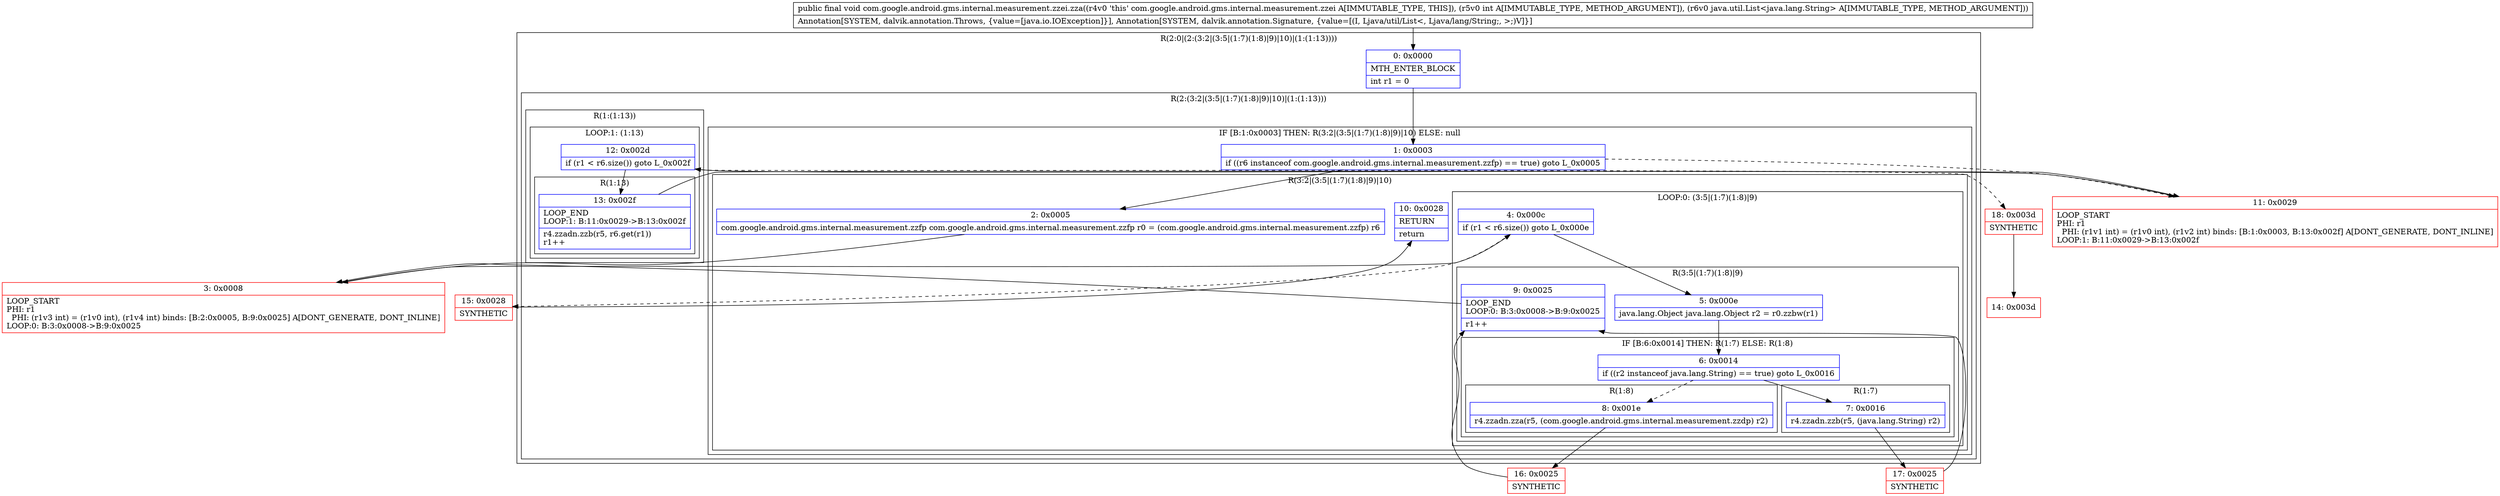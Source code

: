 digraph "CFG forcom.google.android.gms.internal.measurement.zzei.zza(ILjava\/util\/List;)V" {
subgraph cluster_Region_417904750 {
label = "R(2:0|(2:(3:2|(3:5|(1:7)(1:8)|9)|10)|(1:(1:13))))";
node [shape=record,color=blue];
Node_0 [shape=record,label="{0\:\ 0x0000|MTH_ENTER_BLOCK\l|int r1 = 0\l}"];
subgraph cluster_Region_1078510560 {
label = "R(2:(3:2|(3:5|(1:7)(1:8)|9)|10)|(1:(1:13)))";
node [shape=record,color=blue];
subgraph cluster_IfRegion_83074525 {
label = "IF [B:1:0x0003] THEN: R(3:2|(3:5|(1:7)(1:8)|9)|10) ELSE: null";
node [shape=record,color=blue];
Node_1 [shape=record,label="{1\:\ 0x0003|if ((r6 instanceof com.google.android.gms.internal.measurement.zzfp) == true) goto L_0x0005\l}"];
subgraph cluster_Region_1519113587 {
label = "R(3:2|(3:5|(1:7)(1:8)|9)|10)";
node [shape=record,color=blue];
Node_2 [shape=record,label="{2\:\ 0x0005|com.google.android.gms.internal.measurement.zzfp com.google.android.gms.internal.measurement.zzfp r0 = (com.google.android.gms.internal.measurement.zzfp) r6\l}"];
subgraph cluster_LoopRegion_1052212422 {
label = "LOOP:0: (3:5|(1:7)(1:8)|9)";
node [shape=record,color=blue];
Node_4 [shape=record,label="{4\:\ 0x000c|if (r1 \< r6.size()) goto L_0x000e\l}"];
subgraph cluster_Region_958284173 {
label = "R(3:5|(1:7)(1:8)|9)";
node [shape=record,color=blue];
Node_5 [shape=record,label="{5\:\ 0x000e|java.lang.Object java.lang.Object r2 = r0.zzbw(r1)\l}"];
subgraph cluster_IfRegion_299038086 {
label = "IF [B:6:0x0014] THEN: R(1:7) ELSE: R(1:8)";
node [shape=record,color=blue];
Node_6 [shape=record,label="{6\:\ 0x0014|if ((r2 instanceof java.lang.String) == true) goto L_0x0016\l}"];
subgraph cluster_Region_2128903655 {
label = "R(1:7)";
node [shape=record,color=blue];
Node_7 [shape=record,label="{7\:\ 0x0016|r4.zzadn.zzb(r5, (java.lang.String) r2)\l}"];
}
subgraph cluster_Region_2075160497 {
label = "R(1:8)";
node [shape=record,color=blue];
Node_8 [shape=record,label="{8\:\ 0x001e|r4.zzadn.zza(r5, (com.google.android.gms.internal.measurement.zzdp) r2)\l}"];
}
}
Node_9 [shape=record,label="{9\:\ 0x0025|LOOP_END\lLOOP:0: B:3:0x0008\-\>B:9:0x0025\l|r1++\l}"];
}
}
Node_10 [shape=record,label="{10\:\ 0x0028|RETURN\l|return\l}"];
}
}
subgraph cluster_Region_1363313908 {
label = "R(1:(1:13))";
node [shape=record,color=blue];
subgraph cluster_LoopRegion_1673626392 {
label = "LOOP:1: (1:13)";
node [shape=record,color=blue];
Node_12 [shape=record,label="{12\:\ 0x002d|if (r1 \< r6.size()) goto L_0x002f\l}"];
subgraph cluster_Region_36490885 {
label = "R(1:13)";
node [shape=record,color=blue];
Node_13 [shape=record,label="{13\:\ 0x002f|LOOP_END\lLOOP:1: B:11:0x0029\-\>B:13:0x002f\l|r4.zzadn.zzb(r5, r6.get(r1))\lr1++\l}"];
}
}
}
}
}
Node_3 [shape=record,color=red,label="{3\:\ 0x0008|LOOP_START\lPHI: r1 \l  PHI: (r1v3 int) = (r1v0 int), (r1v4 int) binds: [B:2:0x0005, B:9:0x0025] A[DONT_GENERATE, DONT_INLINE]\lLOOP:0: B:3:0x0008\-\>B:9:0x0025\l}"];
Node_11 [shape=record,color=red,label="{11\:\ 0x0029|LOOP_START\lPHI: r1 \l  PHI: (r1v1 int) = (r1v0 int), (r1v2 int) binds: [B:1:0x0003, B:13:0x002f] A[DONT_GENERATE, DONT_INLINE]\lLOOP:1: B:11:0x0029\-\>B:13:0x002f\l}"];
Node_14 [shape=record,color=red,label="{14\:\ 0x003d}"];
Node_15 [shape=record,color=red,label="{15\:\ 0x0028|SYNTHETIC\l}"];
Node_16 [shape=record,color=red,label="{16\:\ 0x0025|SYNTHETIC\l}"];
Node_17 [shape=record,color=red,label="{17\:\ 0x0025|SYNTHETIC\l}"];
Node_18 [shape=record,color=red,label="{18\:\ 0x003d|SYNTHETIC\l}"];
MethodNode[shape=record,label="{public final void com.google.android.gms.internal.measurement.zzei.zza((r4v0 'this' com.google.android.gms.internal.measurement.zzei A[IMMUTABLE_TYPE, THIS]), (r5v0 int A[IMMUTABLE_TYPE, METHOD_ARGUMENT]), (r6v0 java.util.List\<java.lang.String\> A[IMMUTABLE_TYPE, METHOD_ARGUMENT]))  | Annotation[SYSTEM, dalvik.annotation.Throws, \{value=[java.io.IOException]\}], Annotation[SYSTEM, dalvik.annotation.Signature, \{value=[(I, Ljava\/util\/List\<, Ljava\/lang\/String;, \>;)V]\}]\l}"];
MethodNode -> Node_0;
Node_0 -> Node_1;
Node_1 -> Node_2;
Node_1 -> Node_11[style=dashed];
Node_2 -> Node_3;
Node_4 -> Node_5;
Node_4 -> Node_15[style=dashed];
Node_5 -> Node_6;
Node_6 -> Node_7;
Node_6 -> Node_8[style=dashed];
Node_7 -> Node_17;
Node_8 -> Node_16;
Node_9 -> Node_3;
Node_12 -> Node_13;
Node_12 -> Node_18[style=dashed];
Node_13 -> Node_11;
Node_3 -> Node_4;
Node_11 -> Node_12;
Node_15 -> Node_10;
Node_16 -> Node_9;
Node_17 -> Node_9;
Node_18 -> Node_14;
}

